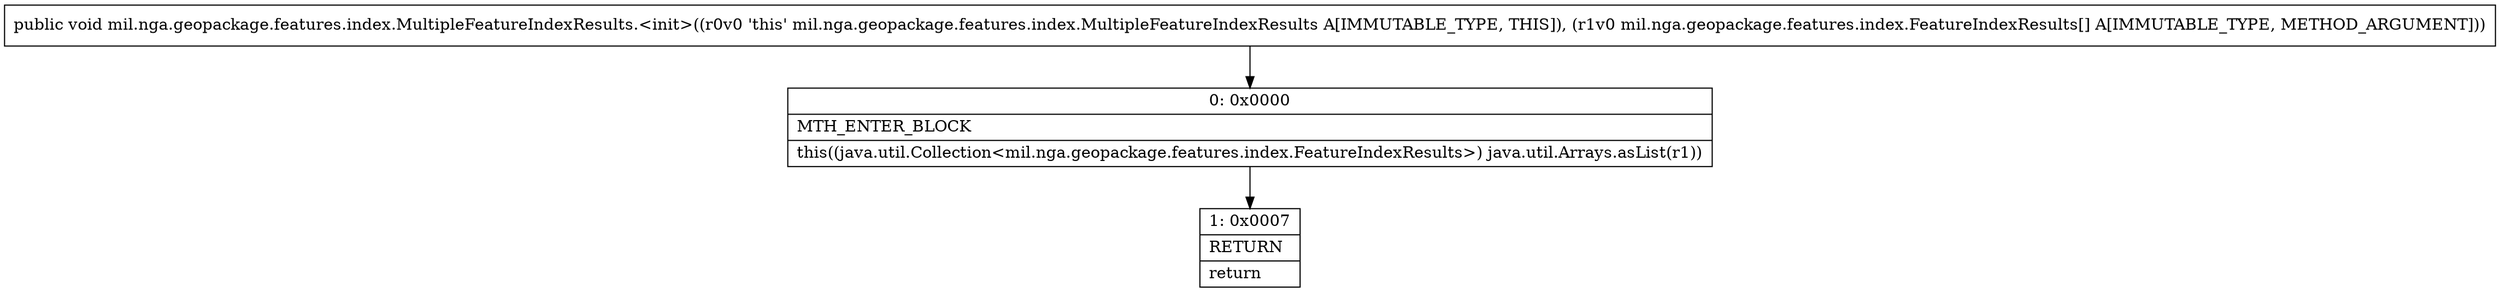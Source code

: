 digraph "CFG formil.nga.geopackage.features.index.MultipleFeatureIndexResults.\<init\>([Lmil\/nga\/geopackage\/features\/index\/FeatureIndexResults;)V" {
Node_0 [shape=record,label="{0\:\ 0x0000|MTH_ENTER_BLOCK\l|this((java.util.Collection\<mil.nga.geopackage.features.index.FeatureIndexResults\>) java.util.Arrays.asList(r1))\l}"];
Node_1 [shape=record,label="{1\:\ 0x0007|RETURN\l|return\l}"];
MethodNode[shape=record,label="{public void mil.nga.geopackage.features.index.MultipleFeatureIndexResults.\<init\>((r0v0 'this' mil.nga.geopackage.features.index.MultipleFeatureIndexResults A[IMMUTABLE_TYPE, THIS]), (r1v0 mil.nga.geopackage.features.index.FeatureIndexResults[] A[IMMUTABLE_TYPE, METHOD_ARGUMENT])) }"];
MethodNode -> Node_0;
Node_0 -> Node_1;
}

